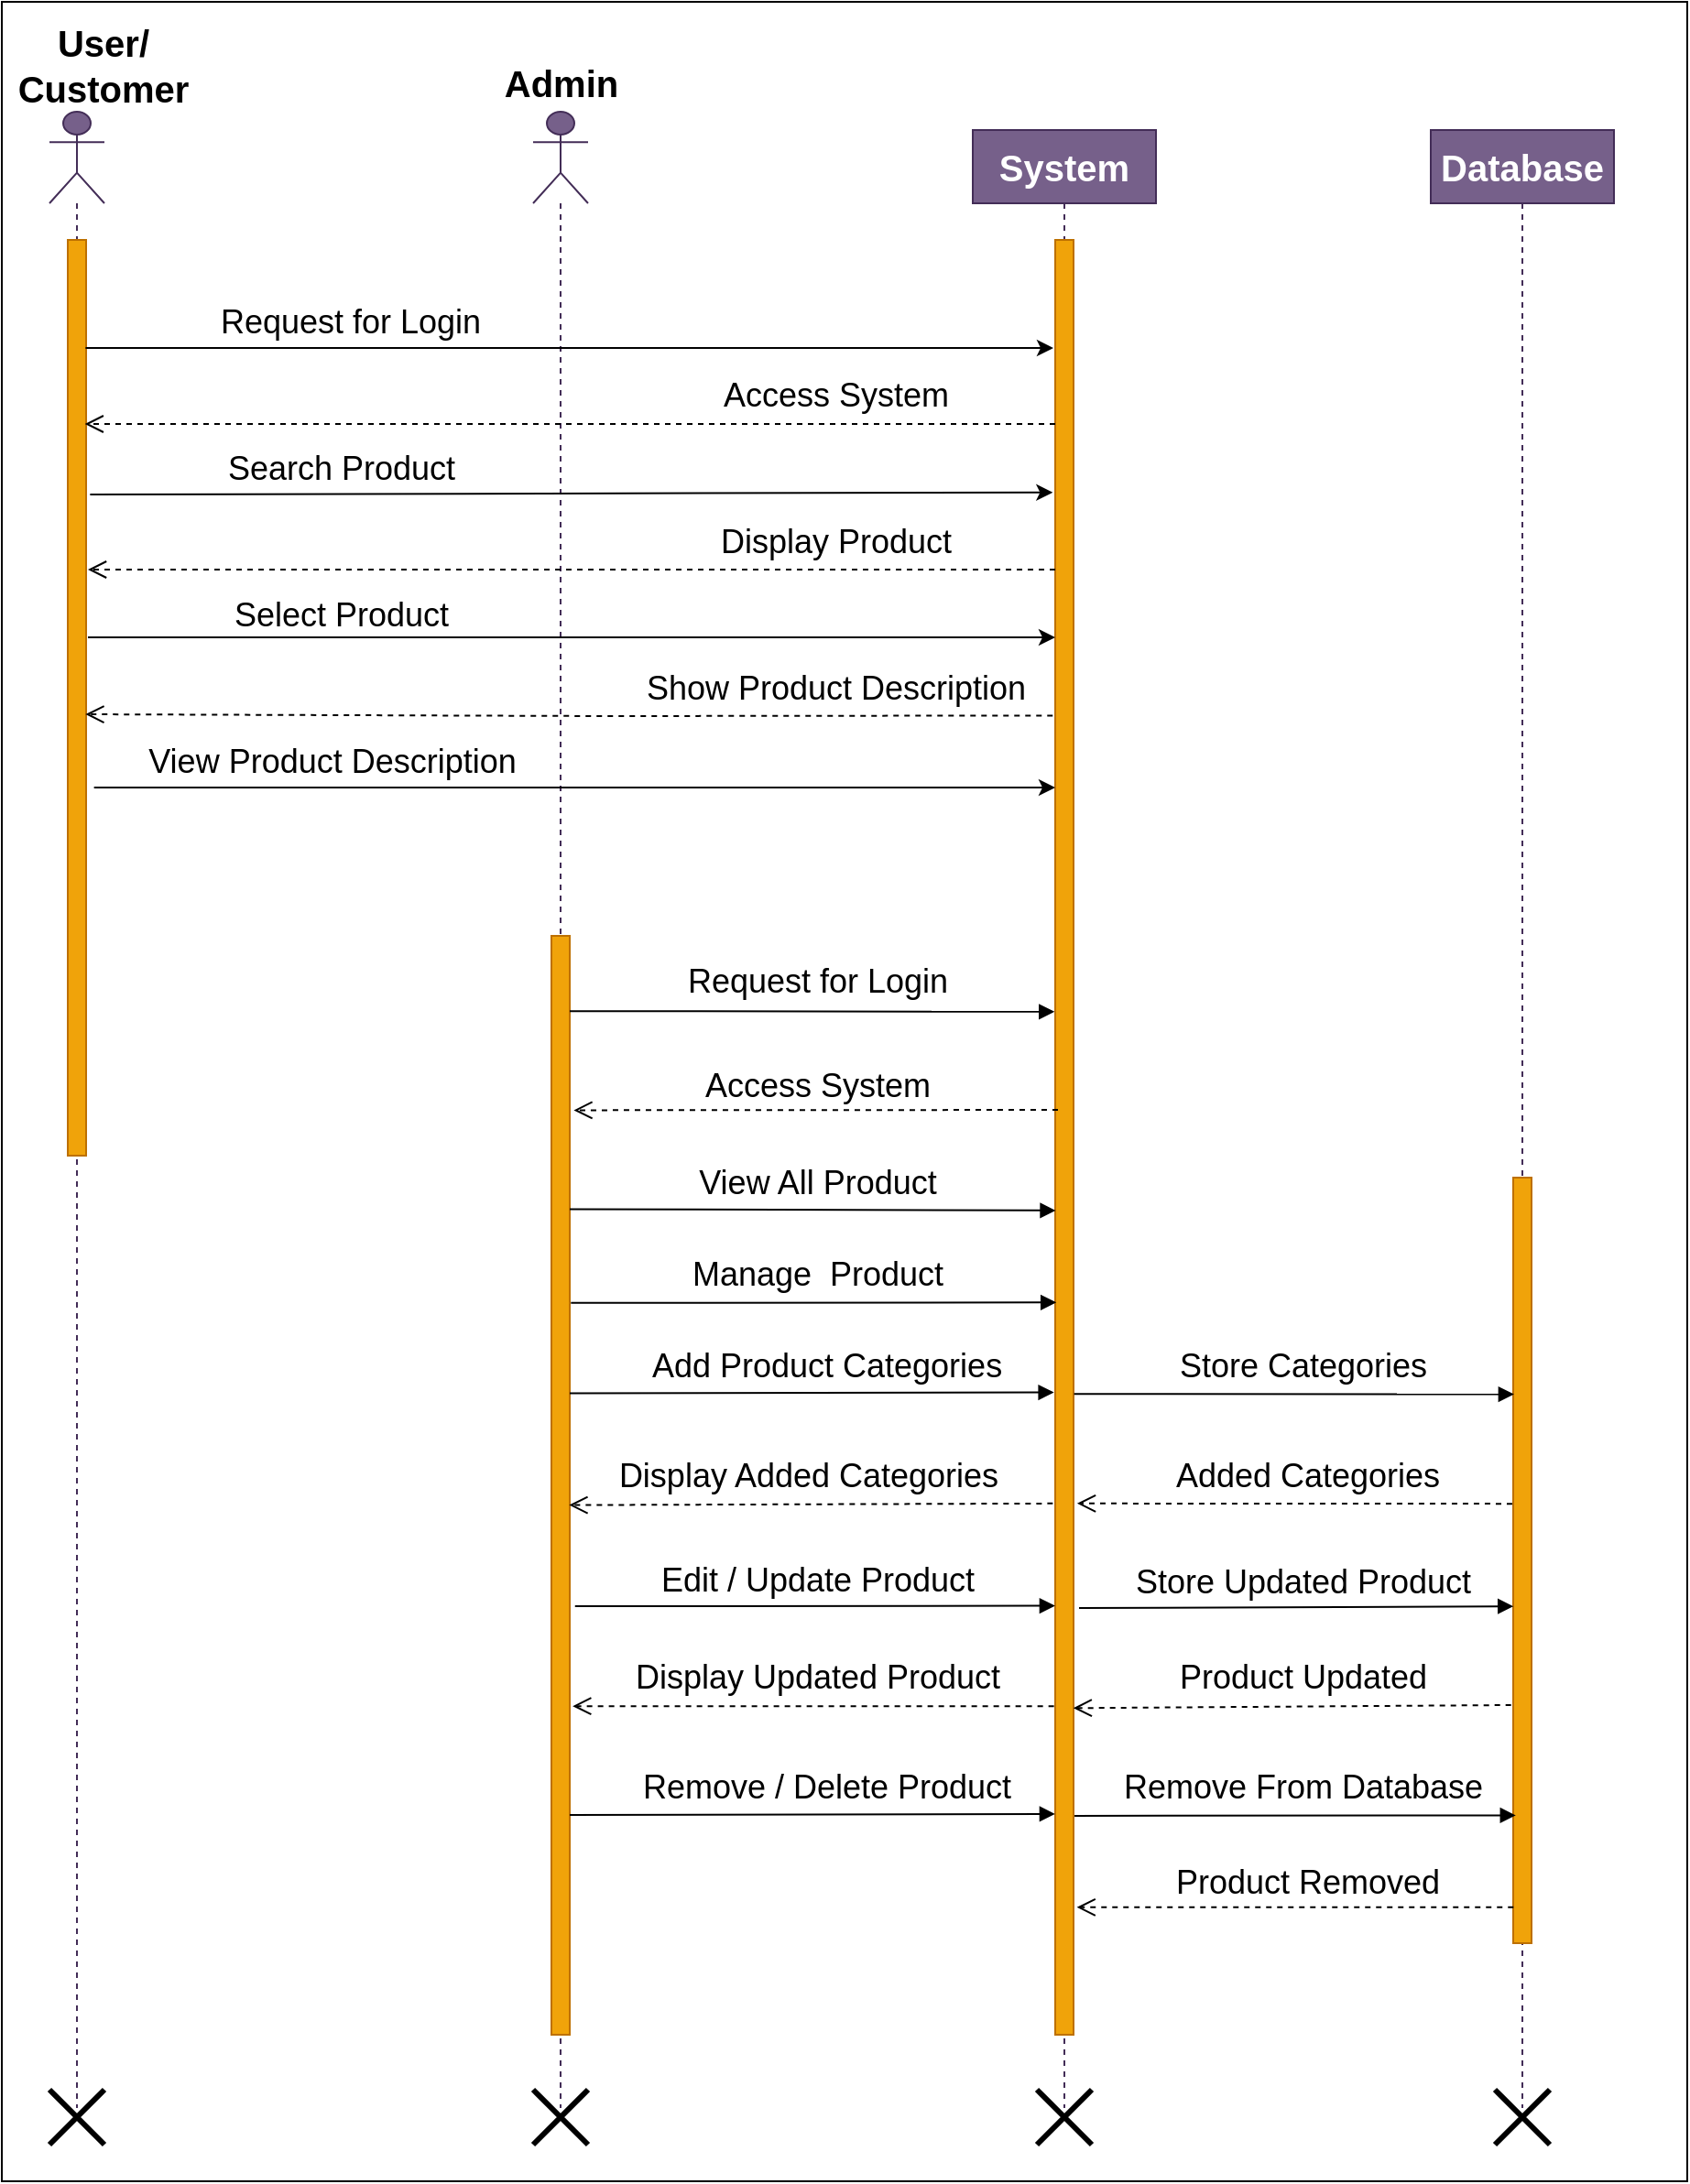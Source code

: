 <mxfile version="22.0.2" type="device">
  <diagram id="2E3FEsDH8j_pW6uMHD8b" name="Page-1">
    <mxGraphModel dx="1480" dy="866" grid="1" gridSize="10" guides="1" tooltips="1" connect="1" arrows="1" fold="1" page="1" pageScale="1" pageWidth="850" pageHeight="1100" math="0" shadow="0">
      <root>
        <mxCell id="0" />
        <mxCell id="1" parent="0" />
        <mxCell id="zD4fIEW4p-kJbY_XF8WA-1" value="" style="rounded=0;whiteSpace=wrap;html=1;" vertex="1" parent="1">
          <mxGeometry x="40" y="10" width="920" height="1190" as="geometry" />
        </mxCell>
        <mxCell id="0hEqhkOtpzF9vXNw3qaL-1" value="" style="shape=umlLifeline;participant=umlActor;perimeter=lifelinePerimeter;whiteSpace=wrap;html=1;container=1;collapsible=0;recursiveResize=0;verticalAlign=top;spacingTop=36;outlineConnect=0;fontSize=15;size=50;fillColor=#76608a;fontColor=#ffffff;strokeColor=#432D57;" parent="1" vertex="1">
          <mxGeometry x="66" y="70" width="30" height="1090" as="geometry" />
        </mxCell>
        <mxCell id="0hEqhkOtpzF9vXNw3qaL-13" value="" style="html=1;points=[];perimeter=orthogonalPerimeter;fillColor=#f0a30a;fontColor=#000000;strokeColor=#BD7000;" parent="0hEqhkOtpzF9vXNw3qaL-1" vertex="1">
          <mxGeometry x="10" y="70" width="10" height="500" as="geometry" />
        </mxCell>
        <mxCell id="0hEqhkOtpzF9vXNw3qaL-2" value="" style="shape=umlLifeline;participant=umlActor;perimeter=lifelinePerimeter;whiteSpace=wrap;html=1;container=1;collapsible=0;recursiveResize=0;verticalAlign=top;spacingTop=36;outlineConnect=0;fontSize=15;size=50;fillColor=#76608a;fontColor=#ffffff;strokeColor=#432D57;" parent="1" vertex="1">
          <mxGeometry x="330" y="70" width="30" height="1090" as="geometry" />
        </mxCell>
        <mxCell id="0hEqhkOtpzF9vXNw3qaL-29" value="" style="html=1;points=[];perimeter=orthogonalPerimeter;fontSize=18;fontColor=#000000;fillColor=#f0a30a;strokeColor=#BD7000;" parent="0hEqhkOtpzF9vXNw3qaL-2" vertex="1">
          <mxGeometry x="10" y="450" width="10" height="600" as="geometry" />
        </mxCell>
        <mxCell id="0hEqhkOtpzF9vXNw3qaL-3" value="&lt;font size=&quot;1&quot;&gt;&lt;b style=&quot;font-size: 20px&quot;&gt;System&lt;/b&gt;&lt;/font&gt;" style="shape=umlLifeline;perimeter=lifelinePerimeter;whiteSpace=wrap;html=1;container=1;collapsible=0;recursiveResize=0;outlineConnect=0;fillColor=#76608a;fontColor=#ffffff;strokeColor=#432D57;" parent="1" vertex="1">
          <mxGeometry x="570" y="80" width="100" height="1080" as="geometry" />
        </mxCell>
        <mxCell id="0hEqhkOtpzF9vXNw3qaL-17" value="" style="html=1;points=[];perimeter=orthogonalPerimeter;fillColor=#f0a30a;fontColor=#000000;strokeColor=#BD7000;" parent="0hEqhkOtpzF9vXNw3qaL-3" vertex="1">
          <mxGeometry x="45" y="60" width="10" height="980" as="geometry" />
        </mxCell>
        <mxCell id="0hEqhkOtpzF9vXNw3qaL-4" value="&lt;font style=&quot;font-size: 20px&quot;&gt;&lt;b&gt;Database&lt;/b&gt;&lt;/font&gt;" style="shape=umlLifeline;perimeter=lifelinePerimeter;whiteSpace=wrap;html=1;container=1;collapsible=0;recursiveResize=0;outlineConnect=0;fillColor=#76608a;fontColor=#ffffff;strokeColor=#432D57;" parent="1" vertex="1">
          <mxGeometry x="820" y="80" width="100" height="1080" as="geometry" />
        </mxCell>
        <mxCell id="0hEqhkOtpzF9vXNw3qaL-30" value="" style="html=1;points=[];perimeter=orthogonalPerimeter;fontSize=18;fontColor=#000000;fillColor=#f0a30a;strokeColor=#BD7000;" parent="0hEqhkOtpzF9vXNw3qaL-4" vertex="1">
          <mxGeometry x="45" y="572" width="10" height="418" as="geometry" />
        </mxCell>
        <mxCell id="0hEqhkOtpzF9vXNw3qaL-6" value="&lt;b style=&quot;font-size: 20px&quot;&gt;User/&lt;br&gt;Customer&lt;/b&gt;" style="text;html=1;align=center;verticalAlign=middle;resizable=0;points=[];autosize=1;fontSize=18;" parent="1" vertex="1">
          <mxGeometry x="40" y="20" width="110" height="50" as="geometry" />
        </mxCell>
        <mxCell id="0hEqhkOtpzF9vXNw3qaL-7" value="&lt;b&gt;&lt;font style=&quot;font-size: 20px&quot;&gt;Admin&lt;/font&gt;&lt;/b&gt;" style="text;html=1;align=center;verticalAlign=middle;resizable=0;points=[];autosize=1;fontSize=18;" parent="1" vertex="1">
          <mxGeometry x="305" y="40" width="80" height="30" as="geometry" />
        </mxCell>
        <mxCell id="0hEqhkOtpzF9vXNw3qaL-11" value="" style="endArrow=classic;html=1;exitX=0.972;exitY=0.118;exitDx=0;exitDy=0;exitPerimeter=0;" parent="1" source="0hEqhkOtpzF9vXNw3qaL-13" edge="1">
          <mxGeometry width="50" height="50" relative="1" as="geometry">
            <mxPoint x="120" y="199" as="sourcePoint" />
            <mxPoint x="614" y="199" as="targetPoint" />
          </mxGeometry>
        </mxCell>
        <mxCell id="0hEqhkOtpzF9vXNw3qaL-14" value="&lt;font style=&quot;font-size: 18px&quot;&gt;Request for Login&lt;/font&gt;" style="text;html=1;align=center;verticalAlign=middle;resizable=0;points=[];autosize=1;fontSize=18;fontColor=none;" parent="1" vertex="1">
          <mxGeometry x="150" y="170" width="160" height="30" as="geometry" />
        </mxCell>
        <mxCell id="0hEqhkOtpzF9vXNw3qaL-15" value="&lt;font style=&quot;font-size: 18px&quot;&gt;Access System&lt;/font&gt;" style="text;html=1;align=center;verticalAlign=middle;resizable=0;points=[];autosize=1;fontSize=18;fontColor=none;" parent="1" vertex="1">
          <mxGeometry x="425" y="210" width="140" height="30" as="geometry" />
        </mxCell>
        <mxCell id="0hEqhkOtpzF9vXNw3qaL-16" value="return" style="verticalAlign=bottom;endArrow=open;dashed=1;endSize=8;labelBackgroundColor=none;fontSize=18;noLabel=1;fontColor=none;entryX=0.935;entryY=0.201;entryDx=0;entryDy=0;entryPerimeter=0;" parent="1" source="0hEqhkOtpzF9vXNw3qaL-17" target="0hEqhkOtpzF9vXNw3qaL-13" edge="1">
          <mxGeometry relative="1" as="geometry">
            <mxPoint x="520" y="241" as="sourcePoint" />
            <mxPoint x="140" y="241" as="targetPoint" />
          </mxGeometry>
        </mxCell>
        <mxCell id="0hEqhkOtpzF9vXNw3qaL-18" value="" style="endArrow=classic;html=1;exitX=1.218;exitY=0.276;exitDx=0;exitDy=0;exitPerimeter=0;entryX=-0.133;entryY=0.117;entryDx=0;entryDy=0;entryPerimeter=0;" parent="1" edge="1">
          <mxGeometry width="50" height="50" relative="1" as="geometry">
            <mxPoint x="88.18" y="279" as="sourcePoint" />
            <mxPoint x="613.67" y="277.89" as="targetPoint" />
          </mxGeometry>
        </mxCell>
        <mxCell id="0hEqhkOtpzF9vXNw3qaL-19" value="Search Product" style="text;html=1;align=center;verticalAlign=middle;resizable=0;points=[];autosize=1;fontSize=18;fontColor=none;" parent="1" vertex="1">
          <mxGeometry x="155" y="250" width="140" height="30" as="geometry" />
        </mxCell>
        <mxCell id="0hEqhkOtpzF9vXNw3qaL-20" value="return" style="verticalAlign=bottom;endArrow=open;dashed=1;endSize=8;labelBackgroundColor=none;fontSize=18;noLabel=1;fontColor=none;entryX=1.1;entryY=0.36;entryDx=0;entryDy=0;entryPerimeter=0;" parent="1" source="0hEqhkOtpzF9vXNw3qaL-17" target="0hEqhkOtpzF9vXNw3qaL-13" edge="1">
          <mxGeometry relative="1" as="geometry">
            <mxPoint x="610" y="320" as="sourcePoint" />
            <mxPoint x="90" y="320" as="targetPoint" />
            <Array as="points">
              <mxPoint x="360" y="320" />
            </Array>
          </mxGeometry>
        </mxCell>
        <mxCell id="0hEqhkOtpzF9vXNw3qaL-21" value="Display Product" style="text;html=1;align=center;verticalAlign=middle;resizable=0;points=[];autosize=1;fontSize=18;fontColor=none;" parent="1" vertex="1">
          <mxGeometry x="425" y="290" width="140" height="30" as="geometry" />
        </mxCell>
        <mxCell id="0hEqhkOtpzF9vXNw3qaL-22" value="" style="endArrow=classic;html=1;exitX=1.1;exitY=0.434;exitDx=0;exitDy=0;exitPerimeter=0;" parent="1" source="0hEqhkOtpzF9vXNw3qaL-13" target="0hEqhkOtpzF9vXNw3qaL-17" edge="1">
          <mxGeometry width="50" height="50" relative="1" as="geometry">
            <mxPoint x="98.18" y="289" as="sourcePoint" />
            <mxPoint x="600" y="357" as="targetPoint" />
          </mxGeometry>
        </mxCell>
        <mxCell id="0hEqhkOtpzF9vXNw3qaL-23" value="Select Product" style="text;html=1;align=center;verticalAlign=middle;resizable=0;points=[];autosize=1;fontSize=18;fontColor=none;" parent="1" vertex="1">
          <mxGeometry x="160" y="330" width="130" height="30" as="geometry" />
        </mxCell>
        <mxCell id="0hEqhkOtpzF9vXNw3qaL-24" value="return" style="verticalAlign=bottom;endArrow=open;dashed=1;endSize=8;labelBackgroundColor=none;fontSize=18;noLabel=1;fontColor=none;entryX=0.967;entryY=0.518;entryDx=0;entryDy=0;entryPerimeter=0;exitX=-0.137;exitY=0.265;exitDx=0;exitDy=0;exitPerimeter=0;" parent="1" source="0hEqhkOtpzF9vXNw3qaL-17" target="0hEqhkOtpzF9vXNw3qaL-13" edge="1">
          <mxGeometry relative="1" as="geometry">
            <mxPoint x="607" y="399" as="sourcePoint" />
            <mxPoint x="96" y="400" as="targetPoint" />
            <Array as="points">
              <mxPoint x="369" y="400" />
            </Array>
          </mxGeometry>
        </mxCell>
        <mxCell id="0hEqhkOtpzF9vXNw3qaL-26" value="Show Product Description" style="text;html=1;align=center;verticalAlign=middle;resizable=0;points=[];autosize=1;fontSize=18;fontColor=none;" parent="1" vertex="1">
          <mxGeometry x="385" y="370" width="220" height="30" as="geometry" />
        </mxCell>
        <mxCell id="0hEqhkOtpzF9vXNw3qaL-27" value="" style="endArrow=classic;html=1;exitX=1.433;exitY=0.598;exitDx=0;exitDy=0;exitPerimeter=0;" parent="1" target="0hEqhkOtpzF9vXNw3qaL-17" edge="1">
          <mxGeometry width="50" height="50" relative="1" as="geometry">
            <mxPoint x="90.33" y="439.0" as="sourcePoint" />
            <mxPoint x="600" y="437" as="targetPoint" />
          </mxGeometry>
        </mxCell>
        <mxCell id="0hEqhkOtpzF9vXNw3qaL-28" value="View Product Description" style="text;html=1;align=center;verticalAlign=middle;resizable=0;points=[];autosize=1;fontSize=18;fontColor=none;" parent="1" vertex="1">
          <mxGeometry x="110" y="410" width="220" height="30" as="geometry" />
        </mxCell>
        <mxCell id="0hEqhkOtpzF9vXNw3qaL-31" value="&lt;font style=&quot;font-size: 18px&quot;&gt;Request for Login&lt;/font&gt;" style="text;html=1;align=center;verticalAlign=middle;resizable=0;points=[];autosize=1;fontSize=18;fontColor=none;" parent="1" vertex="1">
          <mxGeometry x="405" y="530" width="160" height="30" as="geometry" />
        </mxCell>
        <mxCell id="0hEqhkOtpzF9vXNw3qaL-32" value="dispatch" style="verticalAlign=top;endArrow=block;fontSize=18;textDirection=rtl;horizontal=1;labelPosition=right;verticalLabelPosition=bottom;align=left;noLabel=1;fontColor=none;labelBackgroundColor=none;exitX=1;exitY=0.157;exitDx=0;exitDy=0;exitPerimeter=0;entryX=-0.036;entryY=0.43;entryDx=0;entryDy=0;entryPerimeter=0;" parent="1" target="0hEqhkOtpzF9vXNw3qaL-17" edge="1">
          <mxGeometry width="80" relative="1" as="geometry">
            <mxPoint x="350" y="561.08" as="sourcePoint" />
            <mxPoint x="610" y="561" as="targetPoint" />
          </mxGeometry>
        </mxCell>
        <mxCell id="0hEqhkOtpzF9vXNw3qaL-33" value="&lt;font style=&quot;font-size: 18px&quot;&gt;Access System&lt;/font&gt;" style="text;html=1;align=center;verticalAlign=middle;resizable=0;points=[];autosize=1;fontSize=18;fontColor=none;" parent="1" vertex="1">
          <mxGeometry x="415" y="587" width="140" height="30" as="geometry" />
        </mxCell>
        <mxCell id="0hEqhkOtpzF9vXNw3qaL-34" value="return" style="verticalAlign=bottom;endArrow=open;dashed=1;endSize=8;labelBackgroundColor=none;fontSize=18;noLabel=1;fontColor=none;entryX=1.221;entryY=0.182;entryDx=0;entryDy=0;entryPerimeter=0;exitX=0.148;exitY=0.499;exitDx=0;exitDy=0;exitPerimeter=0;" parent="1" edge="1">
          <mxGeometry relative="1" as="geometry">
            <mxPoint x="616.48" y="615.02" as="sourcePoint" />
            <mxPoint x="352.21" y="615.2" as="targetPoint" />
          </mxGeometry>
        </mxCell>
        <mxCell id="0hEqhkOtpzF9vXNw3qaL-35" value="View All Product" style="text;html=1;align=center;verticalAlign=middle;resizable=0;points=[];autosize=1;fontSize=18;fontColor=none;" parent="1" vertex="1">
          <mxGeometry x="410" y="640" width="150" height="30" as="geometry" />
        </mxCell>
        <mxCell id="0hEqhkOtpzF9vXNw3qaL-36" value="dispatch" style="verticalAlign=top;endArrow=block;fontSize=18;textDirection=rtl;horizontal=1;labelPosition=right;verticalLabelPosition=bottom;align=left;noLabel=1;fontColor=none;labelBackgroundColor=none;exitX=1.064;exitY=0.334;exitDx=0;exitDy=0;exitPerimeter=0;entryX=0.06;entryY=0.592;entryDx=0;entryDy=0;entryPerimeter=0;" parent="1" source="0hEqhkOtpzF9vXNw3qaL-29" target="0hEqhkOtpzF9vXNw3qaL-17" edge="1">
          <mxGeometry width="80" relative="1" as="geometry">
            <mxPoint x="370" y="710" as="sourcePoint" />
            <mxPoint x="580" y="710" as="targetPoint" />
          </mxGeometry>
        </mxCell>
        <mxCell id="0hEqhkOtpzF9vXNw3qaL-37" value="Manage&amp;nbsp; Product" style="text;html=1;align=center;verticalAlign=middle;resizable=0;points=[];autosize=1;fontSize=18;fontColor=none;" parent="1" vertex="1">
          <mxGeometry x="410" y="690" width="150" height="30" as="geometry" />
        </mxCell>
        <mxCell id="0hEqhkOtpzF9vXNw3qaL-38" value="dispatch" style="verticalAlign=top;endArrow=block;fontSize=18;textDirection=rtl;horizontal=1;labelPosition=right;verticalLabelPosition=bottom;align=left;noLabel=1;fontColor=none;labelBackgroundColor=none;exitX=1;exitY=0.267;exitDx=0;exitDy=0;exitPerimeter=0;entryX=0.028;entryY=0.552;entryDx=0;entryDy=0;entryPerimeter=0;" parent="1" edge="1">
          <mxGeometry width="80" relative="1" as="geometry">
            <mxPoint x="350" y="669.2" as="sourcePoint" />
            <mxPoint x="615.28" y="669.96" as="targetPoint" />
          </mxGeometry>
        </mxCell>
        <mxCell id="0hEqhkOtpzF9vXNw3qaL-39" value="dispatch" style="verticalAlign=top;endArrow=block;fontSize=18;textDirection=rtl;horizontal=1;labelPosition=right;verticalLabelPosition=bottom;align=left;noLabel=1;fontColor=none;labelBackgroundColor=none;exitX=1;exitY=0.408;exitDx=0;exitDy=0;exitPerimeter=0;entryX=-0.068;entryY=0.637;entryDx=0;entryDy=0;entryPerimeter=0;" parent="1" edge="1">
          <mxGeometry width="80" relative="1" as="geometry">
            <mxPoint x="350" y="769.8" as="sourcePoint" />
            <mxPoint x="614.32" y="769.26" as="targetPoint" />
          </mxGeometry>
        </mxCell>
        <mxCell id="0hEqhkOtpzF9vXNw3qaL-40" value="Add Product Categories" style="text;html=1;align=center;verticalAlign=middle;resizable=0;points=[];autosize=1;fontSize=18;fontColor=none;" parent="1" vertex="1">
          <mxGeometry x="385" y="740" width="210" height="30" as="geometry" />
        </mxCell>
        <mxCell id="0hEqhkOtpzF9vXNw3qaL-41" value="dispatch" style="verticalAlign=top;endArrow=block;fontSize=18;textDirection=rtl;horizontal=1;labelPosition=right;verticalLabelPosition=bottom;align=left;noLabel=1;fontColor=none;labelBackgroundColor=none;exitX=1.031;exitY=0.645;exitDx=0;exitDy=0;exitPerimeter=0;entryX=0.044;entryY=0.283;entryDx=0;entryDy=0;entryPerimeter=0;" parent="1" target="0hEqhkOtpzF9vXNw3qaL-30" edge="1">
          <mxGeometry width="80" relative="1" as="geometry">
            <mxPoint x="625.31" y="770.1" as="sourcePoint" />
            <mxPoint x="870" y="770" as="targetPoint" />
          </mxGeometry>
        </mxCell>
        <mxCell id="0hEqhkOtpzF9vXNw3qaL-42" value="Store Categories" style="text;html=1;align=center;verticalAlign=middle;resizable=0;points=[];autosize=1;fontSize=18;fontColor=none;" parent="1" vertex="1">
          <mxGeometry x="675" y="740" width="150" height="30" as="geometry" />
        </mxCell>
        <mxCell id="0hEqhkOtpzF9vXNw3qaL-43" value="return" style="verticalAlign=bottom;endArrow=open;dashed=1;endSize=8;labelBackgroundColor=none;fontSize=18;noLabel=1;fontColor=none;exitX=-0.132;exitY=0.704;exitDx=0;exitDy=0;exitPerimeter=0;entryX=0.968;entryY=0.518;entryDx=0;entryDy=0;entryPerimeter=0;" parent="1" source="0hEqhkOtpzF9vXNw3qaL-17" target="0hEqhkOtpzF9vXNw3qaL-29" edge="1">
          <mxGeometry relative="1" as="geometry">
            <mxPoint x="600" y="830" as="sourcePoint" />
            <mxPoint x="380" y="830" as="targetPoint" />
          </mxGeometry>
        </mxCell>
        <mxCell id="0hEqhkOtpzF9vXNw3qaL-44" value="Display Added Categories" style="text;html=1;align=center;verticalAlign=middle;resizable=0;points=[];autosize=1;fontSize=18;fontColor=none;" parent="1" vertex="1">
          <mxGeometry x="370" y="800" width="220" height="30" as="geometry" />
        </mxCell>
        <mxCell id="0hEqhkOtpzF9vXNw3qaL-45" value="Edit / Update Product" style="text;html=1;align=center;verticalAlign=middle;resizable=0;points=[];autosize=1;fontSize=18;fontColor=none;" parent="1" vertex="1">
          <mxGeometry x="390" y="857" width="190" height="30" as="geometry" />
        </mxCell>
        <mxCell id="0hEqhkOtpzF9vXNw3qaL-46" value="dispatch" style="verticalAlign=top;endArrow=block;fontSize=18;textDirection=rtl;horizontal=1;labelPosition=right;verticalLabelPosition=bottom;align=left;noLabel=1;fontColor=none;labelBackgroundColor=none;exitX=1.288;exitY=0.61;exitDx=0;exitDy=0;exitPerimeter=0;entryX=-0.004;entryY=0.761;entryDx=0;entryDy=0;entryPerimeter=0;" parent="1" source="0hEqhkOtpzF9vXNw3qaL-29" target="0hEqhkOtpzF9vXNw3qaL-17" edge="1">
          <mxGeometry width="80" relative="1" as="geometry">
            <mxPoint x="430" y="960" as="sourcePoint" />
            <mxPoint x="610" y="885" as="targetPoint" />
          </mxGeometry>
        </mxCell>
        <mxCell id="0hEqhkOtpzF9vXNw3qaL-47" value="Display Updated Product" style="text;html=1;align=center;verticalAlign=middle;resizable=0;points=[];autosize=1;fontSize=18;fontColor=none;" parent="1" vertex="1">
          <mxGeometry x="380" y="910" width="210" height="30" as="geometry" />
        </mxCell>
        <mxCell id="0hEqhkOtpzF9vXNw3qaL-48" value="return" style="verticalAlign=bottom;endArrow=open;dashed=1;endSize=8;labelBackgroundColor=none;fontSize=18;noLabel=1;fontColor=none;entryX=1.16;entryY=0.701;entryDx=0;entryDy=0;entryPerimeter=0;exitX=-0.068;exitY=0.817;exitDx=0;exitDy=0;exitPerimeter=0;" parent="1" source="0hEqhkOtpzF9vXNw3qaL-17" target="0hEqhkOtpzF9vXNw3qaL-29" edge="1">
          <mxGeometry relative="1" as="geometry">
            <mxPoint x="600" y="941" as="sourcePoint" />
            <mxPoint x="440" y="990" as="targetPoint" />
          </mxGeometry>
        </mxCell>
        <mxCell id="0hEqhkOtpzF9vXNw3qaL-49" value="dispatch" style="verticalAlign=top;endArrow=block;fontSize=18;textDirection=rtl;horizontal=1;labelPosition=right;verticalLabelPosition=bottom;align=left;noLabel=1;fontColor=none;labelBackgroundColor=none;entryX=0.012;entryY=0.56;entryDx=0;entryDy=0;entryPerimeter=0;" parent="1" target="0hEqhkOtpzF9vXNw3qaL-30" edge="1">
          <mxGeometry width="80" relative="1" as="geometry">
            <mxPoint x="628" y="887" as="sourcePoint" />
            <mxPoint x="870" y="886" as="targetPoint" />
          </mxGeometry>
        </mxCell>
        <mxCell id="0hEqhkOtpzF9vXNw3qaL-50" value="Store Updated Product" style="text;html=1;align=center;verticalAlign=middle;resizable=0;points=[];autosize=1;fontSize=18;fontColor=none;" parent="1" vertex="1">
          <mxGeometry x="650" y="858" width="200" height="30" as="geometry" />
        </mxCell>
        <mxCell id="0hEqhkOtpzF9vXNw3qaL-51" value="Remove / Delete Product" style="text;html=1;align=center;verticalAlign=middle;resizable=0;points=[];autosize=1;fontSize=18;fontColor=none;" parent="1" vertex="1">
          <mxGeometry x="380" y="970" width="220" height="30" as="geometry" />
        </mxCell>
        <mxCell id="0hEqhkOtpzF9vXNw3qaL-52" value="dispatch" style="verticalAlign=top;endArrow=block;fontSize=18;textDirection=rtl;horizontal=1;labelPosition=right;verticalLabelPosition=bottom;align=left;noLabel=1;fontColor=none;labelBackgroundColor=none;exitX=1;exitY=0.8;exitDx=0;exitDy=0;exitPerimeter=0;entryX=-0.004;entryY=0.877;entryDx=0;entryDy=0;entryPerimeter=0;" parent="1" source="0hEqhkOtpzF9vXNw3qaL-29" target="0hEqhkOtpzF9vXNw3qaL-17" edge="1">
          <mxGeometry width="80" relative="1" as="geometry">
            <mxPoint x="420" y="1020" as="sourcePoint" />
            <mxPoint x="580" y="1000" as="targetPoint" />
          </mxGeometry>
        </mxCell>
        <mxCell id="0hEqhkOtpzF9vXNw3qaL-55" value="dispatch" style="verticalAlign=top;endArrow=block;fontSize=18;textDirection=rtl;horizontal=1;labelPosition=right;verticalLabelPosition=bottom;align=left;noLabel=1;fontColor=none;labelBackgroundColor=none;exitX=1.052;exitY=0.878;exitDx=0;exitDy=0;exitPerimeter=0;entryX=0.14;entryY=0.833;entryDx=0;entryDy=0;entryPerimeter=0;" parent="1" source="0hEqhkOtpzF9vXNw3qaL-17" target="0hEqhkOtpzF9vXNw3qaL-30" edge="1">
          <mxGeometry width="80" relative="1" as="geometry">
            <mxPoint x="670" y="1000" as="sourcePoint" />
            <mxPoint x="870" y="1000" as="targetPoint" />
          </mxGeometry>
        </mxCell>
        <mxCell id="0hEqhkOtpzF9vXNw3qaL-57" value="Remove From Database" style="text;html=1;align=center;verticalAlign=middle;resizable=0;points=[];autosize=1;fontSize=18;fontColor=none;" parent="1" vertex="1">
          <mxGeometry x="645" y="970" width="210" height="30" as="geometry" />
        </mxCell>
        <mxCell id="0hEqhkOtpzF9vXNw3qaL-58" value="" style="shape=umlDestroy;whiteSpace=wrap;html=1;strokeWidth=3;fontSize=18;fontColor=none;" parent="1" vertex="1">
          <mxGeometry x="66" y="1150" width="30" height="30" as="geometry" />
        </mxCell>
        <mxCell id="0hEqhkOtpzF9vXNw3qaL-60" value="" style="shape=umlDestroy;whiteSpace=wrap;html=1;strokeWidth=3;fontSize=18;fontColor=none;" parent="1" vertex="1">
          <mxGeometry x="605" y="1150" width="30" height="30" as="geometry" />
        </mxCell>
        <mxCell id="0hEqhkOtpzF9vXNw3qaL-61" value="" style="shape=umlDestroy;whiteSpace=wrap;html=1;strokeWidth=3;fontSize=18;fontColor=none;" parent="1" vertex="1">
          <mxGeometry x="855" y="1150" width="30" height="30" as="geometry" />
        </mxCell>
        <mxCell id="0hEqhkOtpzF9vXNw3qaL-62" value="return" style="verticalAlign=bottom;endArrow=open;dashed=1;endSize=8;labelBackgroundColor=none;fontSize=18;noLabel=1;fontColor=none;entryX=1.197;entryY=0.704;entryDx=0;entryDy=0;entryPerimeter=0;exitX=-0.052;exitY=0.426;exitDx=0;exitDy=0;exitPerimeter=0;" parent="1" source="0hEqhkOtpzF9vXNw3qaL-30" target="0hEqhkOtpzF9vXNw3qaL-17" edge="1">
          <mxGeometry relative="1" as="geometry">
            <mxPoint x="870" y="830" as="sourcePoint" />
            <mxPoint x="650" y="830" as="targetPoint" />
          </mxGeometry>
        </mxCell>
        <mxCell id="0hEqhkOtpzF9vXNw3qaL-63" value="return" style="verticalAlign=bottom;endArrow=open;dashed=1;endSize=8;labelBackgroundColor=none;fontSize=18;noLabel=1;fontColor=none;entryX=0.988;entryY=0.818;entryDx=0;entryDy=0;entryPerimeter=0;exitX=-0.116;exitY=0.689;exitDx=0;exitDy=0;exitPerimeter=0;" parent="1" source="0hEqhkOtpzF9vXNw3qaL-30" target="0hEqhkOtpzF9vXNw3qaL-17" edge="1">
          <mxGeometry relative="1" as="geometry">
            <mxPoint x="860" y="942" as="sourcePoint" />
            <mxPoint x="730" y="680" as="targetPoint" />
          </mxGeometry>
        </mxCell>
        <mxCell id="0hEqhkOtpzF9vXNw3qaL-64" value="return" style="verticalAlign=bottom;endArrow=open;dashed=1;endSize=8;labelBackgroundColor=none;fontSize=18;noLabel=1;fontColor=none;entryX=1.18;entryY=0.929;entryDx=0;entryDy=0;entryPerimeter=0;exitX=0.012;exitY=0.953;exitDx=0;exitDy=0;exitPerimeter=0;" parent="1" source="0hEqhkOtpzF9vXNw3qaL-30" target="0hEqhkOtpzF9vXNw3qaL-17" edge="1">
          <mxGeometry relative="1" as="geometry">
            <mxPoint x="870" y="1050" as="sourcePoint" />
            <mxPoint x="634.88" y="951.64" as="targetPoint" />
          </mxGeometry>
        </mxCell>
        <mxCell id="0hEqhkOtpzF9vXNw3qaL-66" value="&amp;nbsp;Added Categories" style="text;html=1;align=center;verticalAlign=middle;resizable=0;points=[];autosize=1;fontSize=18;fontColor=none;" parent="1" vertex="1">
          <mxGeometry x="670" y="800" width="160" height="30" as="geometry" />
        </mxCell>
        <mxCell id="0hEqhkOtpzF9vXNw3qaL-67" value="&amp;nbsp;Product Updated&amp;nbsp;" style="text;html=1;align=center;verticalAlign=middle;resizable=0;points=[];autosize=1;fontSize=18;fontColor=none;" parent="1" vertex="1">
          <mxGeometry x="670" y="910" width="160" height="30" as="geometry" />
        </mxCell>
        <mxCell id="0hEqhkOtpzF9vXNw3qaL-68" value="&amp;nbsp;Product Removed" style="text;html=1;align=center;verticalAlign=middle;resizable=0;points=[];autosize=1;fontSize=18;fontColor=none;" parent="1" vertex="1">
          <mxGeometry x="670" y="1022" width="160" height="30" as="geometry" />
        </mxCell>
        <mxCell id="0hEqhkOtpzF9vXNw3qaL-59" value="" style="shape=umlDestroy;whiteSpace=wrap;html=1;strokeWidth=3;fontSize=18;fontColor=none;" parent="1" vertex="1">
          <mxGeometry x="330" y="1150" width="30" height="30" as="geometry" />
        </mxCell>
      </root>
    </mxGraphModel>
  </diagram>
</mxfile>

